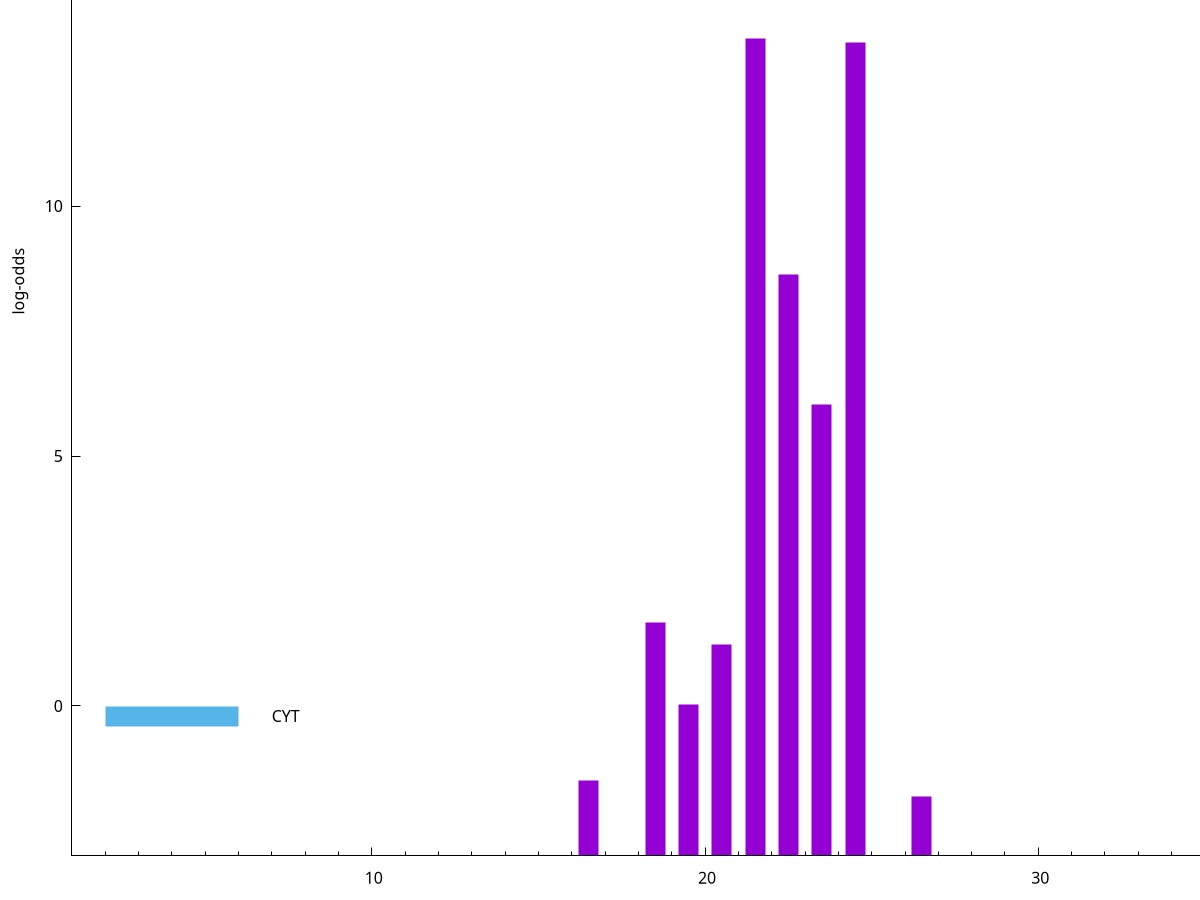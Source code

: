 set title "LipoP predictions for SRR4017929.gff"
set size 2., 1.4
set xrange [1:70] 
set mxtics 10
set yrange [-3:20]
set y2range [0:23]
set ylabel "log-odds"
set term postscript eps color solid "Helvetica" 30
set output "SRR4017929.gff85.eps"
set arrow from 2,14.3501 to 6,14.3501 nohead lt 1 lw 20
set label "SpI" at 7,14.3501
set arrow from 2,-0.200913 to 6,-0.200913 nohead lt 3 lw 20
set label "CYT" at 7,-0.200913
set arrow from 2,14.3501 to 6,14.3501 nohead lt 1 lw 20
set label "SpI" at 7,14.3501
# NOTE: The scores below are the log-odds scores with the threshold
# NOTE: subtracted (a hack to make gnuplot make the histogram all
# NOTE: look nice).
plot "-" axes x1y2 title "" with impulses lt 1 lw 20
21.500000 16.359200
24.500000 16.274500
22.500000 11.624250
23.500000 9.032150
18.500000 4.667220
20.500000 4.222450
19.500000 3.037014
16.500000 1.500270
26.500000 1.191080
e
exit
